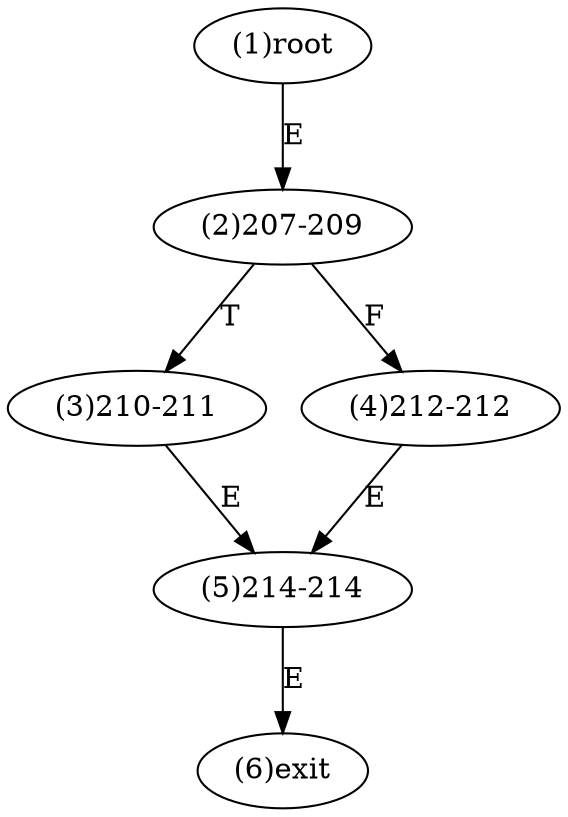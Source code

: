 digraph "" { 
1[ label="(1)root"];
2[ label="(2)207-209"];
3[ label="(3)210-211"];
4[ label="(4)212-212"];
5[ label="(5)214-214"];
6[ label="(6)exit"];
1->2[ label="E"];
2->4[ label="F"];
2->3[ label="T"];
3->5[ label="E"];
4->5[ label="E"];
5->6[ label="E"];
}